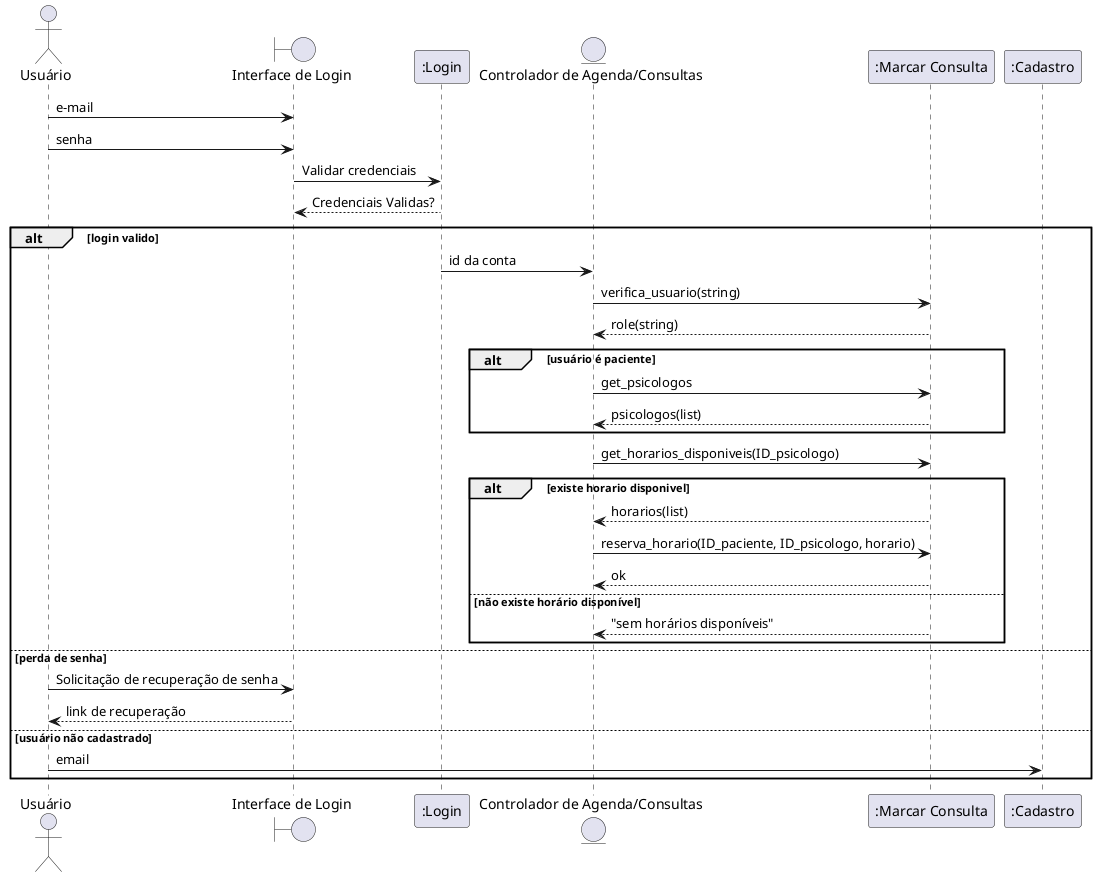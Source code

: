 @startuml

actor       Usuário       as Foo1
boundary    "Interface de Login"    as Foo2
participant ":Login"     as Foo3
entity      "Controlador de Agenda/Consultas"      as Foo4
participant ":Marcar Consulta"     as Foo5
participant ":Cadastro" as Foo6

Foo1 -> Foo2 : e-mail
Foo1 -> Foo2 : senha
Foo2 -> Foo3 : Validar credenciais
Foo2 <-- Foo3 : Credenciais Validas?


alt login valido

    Foo3 -> Foo4: id da conta
    Foo4 -> Foo5 : verifica_usuario(string)
    Foo5 --> Foo4 : role(string)
    alt  usuário é paciente
        Foo4 -> Foo5 : get_psicologos
        Foo5 --> Foo4 : psicologos(list)
    end

    Foo4 -> Foo5 : get_horarios_disponiveis(ID_psicologo)
        

        alt existe horario disponivel
            Foo5 --> Foo4 : horarios(list)
            Foo4 -> Foo5 : reserva_horario(ID_paciente, ID_psicologo, horario)
            Foo5 --> Foo4 : ok
        else não existe horário disponível
            Foo5 --> Foo4 : "sem horários disponíveis"
        end

else perda de senha

Foo1 -> Foo2: Solicitação de recuperação de senha


Foo2 --> Foo1: link de recuperação



else usuário não cadastrado

Foo1 -> Foo6 : email
    
    end

@enduml